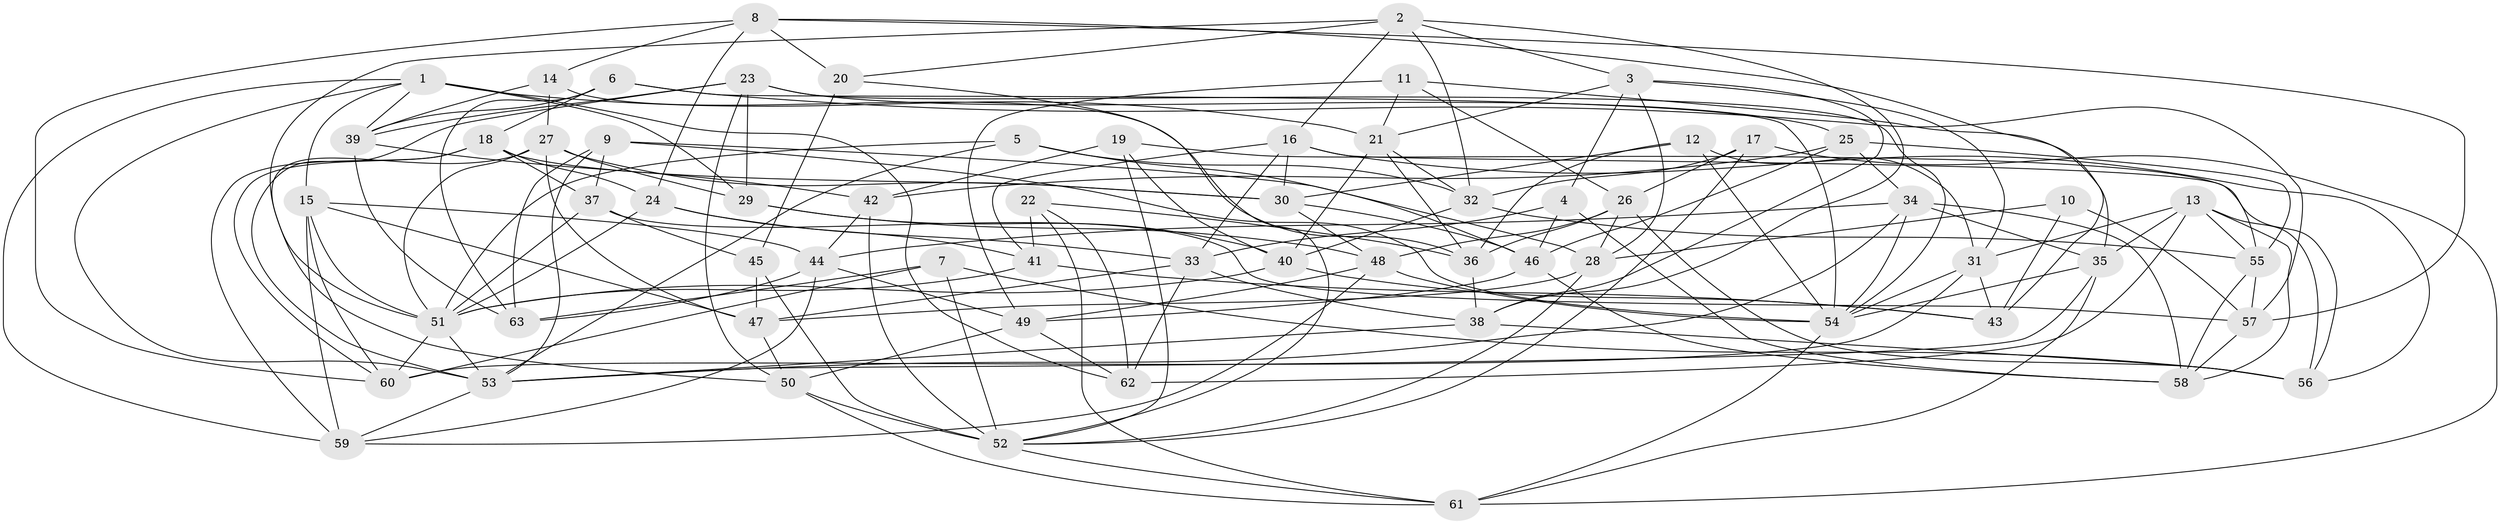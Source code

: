 // original degree distribution, {4: 1.0}
// Generated by graph-tools (version 1.1) at 2025/26/03/09/25 03:26:49]
// undirected, 63 vertices, 178 edges
graph export_dot {
graph [start="1"]
  node [color=gray90,style=filled];
  1;
  2;
  3;
  4;
  5;
  6;
  7;
  8;
  9;
  10;
  11;
  12;
  13;
  14;
  15;
  16;
  17;
  18;
  19;
  20;
  21;
  22;
  23;
  24;
  25;
  26;
  27;
  28;
  29;
  30;
  31;
  32;
  33;
  34;
  35;
  36;
  37;
  38;
  39;
  40;
  41;
  42;
  43;
  44;
  45;
  46;
  47;
  48;
  49;
  50;
  51;
  52;
  53;
  54;
  55;
  56;
  57;
  58;
  59;
  60;
  61;
  62;
  63;
  1 -- 15 [weight=1.0];
  1 -- 21 [weight=1.0];
  1 -- 29 [weight=2.0];
  1 -- 39 [weight=1.0];
  1 -- 53 [weight=2.0];
  1 -- 59 [weight=1.0];
  1 -- 62 [weight=2.0];
  2 -- 3 [weight=1.0];
  2 -- 16 [weight=1.0];
  2 -- 20 [weight=1.0];
  2 -- 32 [weight=1.0];
  2 -- 38 [weight=1.0];
  2 -- 51 [weight=1.0];
  3 -- 4 [weight=1.0];
  3 -- 21 [weight=1.0];
  3 -- 28 [weight=1.0];
  3 -- 31 [weight=1.0];
  3 -- 38 [weight=1.0];
  4 -- 33 [weight=1.0];
  4 -- 46 [weight=1.0];
  4 -- 58 [weight=1.0];
  5 -- 32 [weight=1.0];
  5 -- 46 [weight=1.0];
  5 -- 51 [weight=1.0];
  5 -- 53 [weight=1.0];
  6 -- 18 [weight=1.0];
  6 -- 39 [weight=1.0];
  6 -- 54 [weight=2.0];
  6 -- 57 [weight=1.0];
  6 -- 63 [weight=1.0];
  7 -- 52 [weight=1.0];
  7 -- 56 [weight=1.0];
  7 -- 60 [weight=1.0];
  7 -- 63 [weight=1.0];
  8 -- 14 [weight=1.0];
  8 -- 20 [weight=1.0];
  8 -- 24 [weight=1.0];
  8 -- 43 [weight=1.0];
  8 -- 57 [weight=1.0];
  8 -- 60 [weight=1.0];
  9 -- 28 [weight=1.0];
  9 -- 37 [weight=1.0];
  9 -- 53 [weight=1.0];
  9 -- 54 [weight=1.0];
  9 -- 63 [weight=2.0];
  10 -- 28 [weight=1.0];
  10 -- 43 [weight=2.0];
  10 -- 57 [weight=1.0];
  11 -- 21 [weight=1.0];
  11 -- 26 [weight=1.0];
  11 -- 35 [weight=1.0];
  11 -- 49 [weight=1.0];
  12 -- 30 [weight=1.0];
  12 -- 31 [weight=1.0];
  12 -- 36 [weight=1.0];
  12 -- 54 [weight=1.0];
  13 -- 31 [weight=1.0];
  13 -- 35 [weight=1.0];
  13 -- 55 [weight=1.0];
  13 -- 56 [weight=1.0];
  13 -- 58 [weight=1.0];
  13 -- 62 [weight=1.0];
  14 -- 27 [weight=1.0];
  14 -- 36 [weight=1.0];
  14 -- 39 [weight=1.0];
  15 -- 44 [weight=1.0];
  15 -- 47 [weight=1.0];
  15 -- 51 [weight=1.0];
  15 -- 59 [weight=1.0];
  15 -- 60 [weight=1.0];
  16 -- 30 [weight=1.0];
  16 -- 33 [weight=1.0];
  16 -- 41 [weight=1.0];
  16 -- 55 [weight=1.0];
  16 -- 56 [weight=1.0];
  17 -- 26 [weight=1.0];
  17 -- 32 [weight=1.0];
  17 -- 52 [weight=1.0];
  17 -- 61 [weight=1.0];
  18 -- 24 [weight=1.0];
  18 -- 30 [weight=1.0];
  18 -- 37 [weight=1.0];
  18 -- 59 [weight=1.0];
  18 -- 60 [weight=1.0];
  19 -- 40 [weight=1.0];
  19 -- 42 [weight=1.0];
  19 -- 52 [weight=1.0];
  19 -- 56 [weight=1.0];
  20 -- 45 [weight=1.0];
  20 -- 52 [weight=1.0];
  21 -- 32 [weight=1.0];
  21 -- 36 [weight=1.0];
  21 -- 40 [weight=1.0];
  22 -- 36 [weight=1.0];
  22 -- 41 [weight=1.0];
  22 -- 61 [weight=1.0];
  22 -- 62 [weight=1.0];
  23 -- 25 [weight=1.0];
  23 -- 29 [weight=1.0];
  23 -- 39 [weight=1.0];
  23 -- 50 [weight=1.0];
  23 -- 53 [weight=1.0];
  23 -- 54 [weight=1.0];
  24 -- 33 [weight=1.0];
  24 -- 41 [weight=2.0];
  24 -- 51 [weight=1.0];
  25 -- 34 [weight=1.0];
  25 -- 42 [weight=2.0];
  25 -- 46 [weight=1.0];
  25 -- 55 [weight=1.0];
  26 -- 28 [weight=1.0];
  26 -- 36 [weight=1.0];
  26 -- 48 [weight=1.0];
  26 -- 56 [weight=1.0];
  27 -- 29 [weight=1.0];
  27 -- 30 [weight=1.0];
  27 -- 47 [weight=1.0];
  27 -- 50 [weight=1.0];
  27 -- 51 [weight=1.0];
  28 -- 47 [weight=1.0];
  28 -- 52 [weight=1.0];
  29 -- 40 [weight=1.0];
  29 -- 48 [weight=1.0];
  30 -- 46 [weight=1.0];
  30 -- 48 [weight=1.0];
  31 -- 43 [weight=1.0];
  31 -- 54 [weight=1.0];
  31 -- 60 [weight=1.0];
  32 -- 40 [weight=1.0];
  32 -- 55 [weight=1.0];
  33 -- 38 [weight=1.0];
  33 -- 47 [weight=1.0];
  33 -- 62 [weight=1.0];
  34 -- 35 [weight=1.0];
  34 -- 44 [weight=1.0];
  34 -- 53 [weight=1.0];
  34 -- 54 [weight=1.0];
  34 -- 58 [weight=1.0];
  35 -- 53 [weight=1.0];
  35 -- 54 [weight=1.0];
  35 -- 61 [weight=1.0];
  36 -- 38 [weight=1.0];
  37 -- 45 [weight=2.0];
  37 -- 51 [weight=1.0];
  37 -- 57 [weight=1.0];
  38 -- 53 [weight=1.0];
  38 -- 56 [weight=1.0];
  39 -- 42 [weight=1.0];
  39 -- 63 [weight=1.0];
  40 -- 43 [weight=1.0];
  40 -- 51 [weight=1.0];
  41 -- 43 [weight=1.0];
  41 -- 51 [weight=1.0];
  42 -- 44 [weight=1.0];
  42 -- 52 [weight=1.0];
  44 -- 49 [weight=1.0];
  44 -- 59 [weight=1.0];
  44 -- 63 [weight=1.0];
  45 -- 47 [weight=1.0];
  45 -- 52 [weight=2.0];
  46 -- 49 [weight=1.0];
  46 -- 58 [weight=1.0];
  47 -- 50 [weight=1.0];
  48 -- 49 [weight=1.0];
  48 -- 54 [weight=1.0];
  48 -- 59 [weight=1.0];
  49 -- 50 [weight=1.0];
  49 -- 62 [weight=1.0];
  50 -- 52 [weight=1.0];
  50 -- 61 [weight=1.0];
  51 -- 53 [weight=1.0];
  51 -- 60 [weight=1.0];
  52 -- 61 [weight=1.0];
  53 -- 59 [weight=1.0];
  54 -- 61 [weight=1.0];
  55 -- 57 [weight=1.0];
  55 -- 58 [weight=1.0];
  57 -- 58 [weight=1.0];
}
